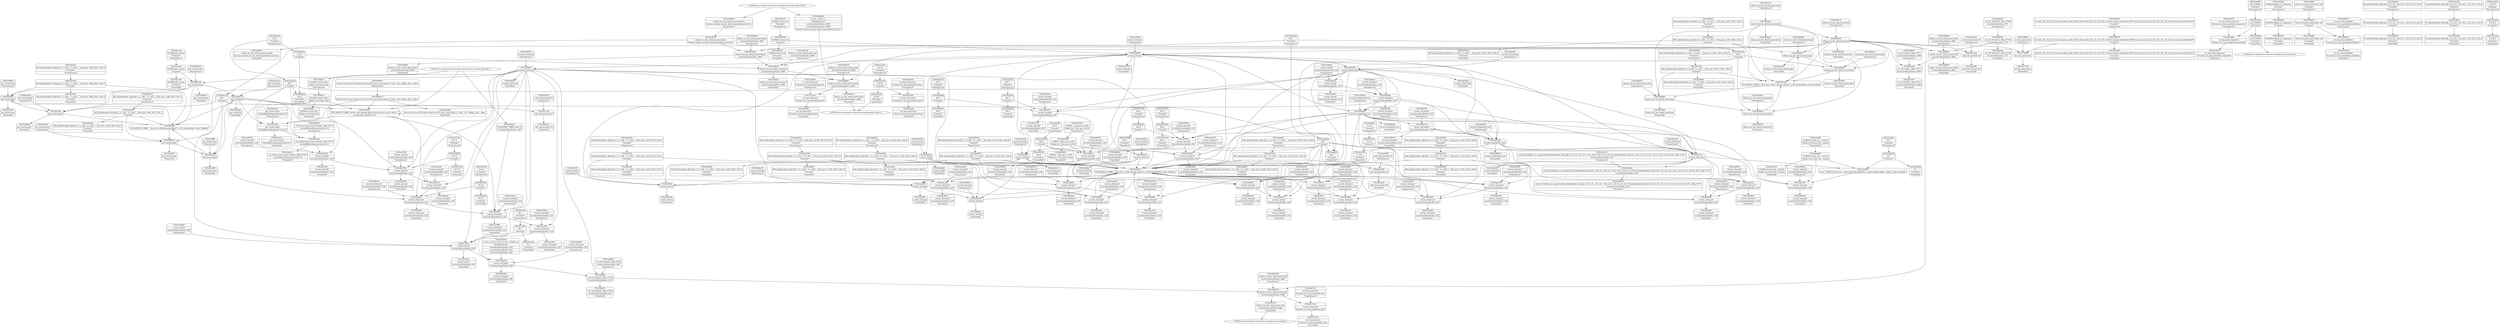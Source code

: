 digraph {
	CE0x5ac07d0 [shape=record,shape=Mrecord,label="{CE0x5ac07d0|i64*_getelementptr_inbounds_(_2_x_i64_,_2_x_i64_*___llvm_gcov_ctr98,_i64_0,_i64_0)|*Constant*}"]
	CE0x5a994b0 [shape=record,shape=Mrecord,label="{CE0x5a994b0|selinux_tun_dev_attach_queue:tmp2|*SummSource*}"]
	CE0x5ab2f30 [shape=record,shape=Mrecord,label="{CE0x5ab2f30|current_sid:tmp1}"]
	CE0x5b09e70 [shape=record,shape=Mrecord,label="{CE0x5b09e70|%struct.task_struct*_(%struct.task_struct**)*_asm_movq_%gs:$_1:P_,$0_,_r,im,_dirflag_,_fpsr_,_flags_}"]
	CE0x5abf230 [shape=record,shape=Mrecord,label="{CE0x5abf230|current_sid:tmp5|security/selinux/hooks.c,218|*SummSource*}"]
	CE0x5b09240 [shape=record,shape=Mrecord,label="{CE0x5b09240|get_current:tmp}"]
	CE0x5aa8100 [shape=record,shape=Mrecord,label="{CE0x5aa8100|current_sid:tmp4|security/selinux/hooks.c,218}"]
	CE0x5ac5680 [shape=record,shape=Mrecord,label="{CE0x5ac5680|current_sid:cred|security/selinux/hooks.c,218|*SummSink*}"]
	CE0x5aaa840 [shape=record,shape=Mrecord,label="{CE0x5aaa840|current_sid:tmp13|security/selinux/hooks.c,218|*SummSink*}"]
	CE0x5aa8780 [shape=record,shape=Mrecord,label="{CE0x5aa8780|_call_void_mcount()_#3}"]
	CE0x5ac5af0 [shape=record,shape=Mrecord,label="{CE0x5ac5af0|current_sid:tmp21|security/selinux/hooks.c,218|*SummSource*}"]
	CE0x5a922d0 [shape=record,shape=Mrecord,label="{CE0x5a922d0|selinux_tun_dev_attach_queue:bb|*SummSink*}"]
	CE0x5ac0a30 [shape=record,shape=Mrecord,label="{CE0x5ac0a30|get_current:tmp4|./arch/x86/include/asm/current.h,14|*SummSink*}"]
	CE0x5a95b80 [shape=record,shape=Mrecord,label="{CE0x5a95b80|current_sid:tmp14|security/selinux/hooks.c,218|*SummSink*}"]
	CE0x5aa89f0 [shape=record,shape=Mrecord,label="{CE0x5aa89f0|_call_void_mcount()_#3|*SummSource*}"]
	CE0x5aa26e0 [shape=record,shape=Mrecord,label="{CE0x5aa26e0|current_sid:tmp16|security/selinux/hooks.c,218|*SummSink*}"]
	CE0x5aaf830 [shape=record,shape=Mrecord,label="{CE0x5aaf830|i64*_getelementptr_inbounds_(_11_x_i64_,_11_x_i64_*___llvm_gcov_ctr125,_i64_0,_i64_9)|*Constant*}"]
	CE0x5a9ff70 [shape=record,shape=Mrecord,label="{CE0x5a9ff70|current_sid:tmp11|security/selinux/hooks.c,218|*SummSink*}"]
	CE0x5a9cf00 [shape=record,shape=Mrecord,label="{CE0x5a9cf00|_ret_i32_%tmp24,_!dbg_!27742|security/selinux/hooks.c,220|*SummSource*}"]
	CE0x5a94c10 [shape=record,shape=Mrecord,label="{CE0x5a94c10|selinux_tun_dev_attach_queue:tmp5|security/selinux/hooks.c,4669|*SummSink*}"]
	CE0x5ab4440 [shape=record,shape=Mrecord,label="{CE0x5ab4440|current_sid:land.lhs.true2|*SummSource*}"]
	CE0x5abf8d0 [shape=record,shape=Mrecord,label="{CE0x5abf8d0|current_sid:if.end|*SummSink*}"]
	CE0x5abdfa0 [shape=record,shape=Mrecord,label="{CE0x5abdfa0|GLOBAL:current_task|Global_var:current_task|*SummSink*}"]
	CE0x5a96720 [shape=record,shape=Mrecord,label="{CE0x5a96720|current_sid:tobool1|security/selinux/hooks.c,218}"]
	CE0x5a9eac0 [shape=record,shape=Mrecord,label="{CE0x5a9eac0|current_sid:security|security/selinux/hooks.c,218|*SummSource*}"]
	CE0x5b09f70 [shape=record,shape=Mrecord,label="{CE0x5b09f70|%struct.task_struct*_(%struct.task_struct**)*_asm_movq_%gs:$_1:P_,$0_,_r,im,_dirflag_,_fpsr_,_flags_|*SummSource*}"]
	CE0x5a8f090 [shape=record,shape=Mrecord,label="{CE0x5a8f090|i64*_getelementptr_inbounds_(_2_x_i64_,_2_x_i64_*___llvm_gcov_ctr411,_i64_0,_i64_0)|*Constant*|*SummSource*}"]
	CE0x5a9f690 [shape=record,shape=Mrecord,label="{CE0x5a9f690|_ret_i32_%tmp24,_!dbg_!27742|security/selinux/hooks.c,220}"]
	CE0x5ac3cf0 [shape=record,shape=Mrecord,label="{CE0x5ac3cf0|i32_1|*Constant*|*SummSource*}"]
	CE0x5ac1060 [shape=record,shape=Mrecord,label="{CE0x5ac1060|get_current:tmp3|*SummSink*}"]
	CE0x5a9d420 [shape=record,shape=Mrecord,label="{CE0x5a9d420|_ret_i32_%call1,_!dbg_!27717|security/selinux/hooks.c,4669|*SummSource*}"]
	CE0x5ac50b0 [shape=record,shape=Mrecord,label="{CE0x5ac50b0|current_sid:sid|security/selinux/hooks.c,220|*SummSink*}"]
	CE0x5b0a180 [shape=record,shape=Mrecord,label="{CE0x5b0a180|get_current:tmp4|./arch/x86/include/asm/current.h,14|*SummSource*}"]
	CE0x5a94470 [shape=record,shape=Mrecord,label="{CE0x5a94470|current_sid:tmp17|security/selinux/hooks.c,218|*SummSource*}"]
	CE0x5ab0ee0 [shape=record,shape=Mrecord,label="{CE0x5ab0ee0|current_sid:tobool|security/selinux/hooks.c,218|*SummSource*}"]
	CE0x5ad0580 [shape=record,shape=Mrecord,label="{CE0x5ad0580|current_sid:do.body}"]
	CE0x5aaed00 [shape=record,shape=Mrecord,label="{CE0x5aaed00|i32_0|*Constant*}"]
	CE0x5ab6570 [shape=record,shape=Mrecord,label="{CE0x5ab6570|get_current:bb}"]
	CE0x5ab53b0 [shape=record,shape=Mrecord,label="{CE0x5ab53b0|get_current:tmp4|./arch/x86/include/asm/current.h,14}"]
	CE0x5a97840 [shape=record,shape=Mrecord,label="{CE0x5a97840|current_sid:tmp9|security/selinux/hooks.c,218|*SummSource*}"]
	CE0x5abe320 [shape=record,shape=Mrecord,label="{CE0x5abe320|_call_void_mcount()_#3|*SummSink*}"]
	CE0x5ad0490 [shape=record,shape=Mrecord,label="{CE0x5ad0490|current_sid:bb|*SummSource*}"]
	CE0x5ac55b0 [shape=record,shape=Mrecord,label="{CE0x5ac55b0|current_sid:cred|security/selinux/hooks.c,218|*SummSource*}"]
	CE0x5acab30 [shape=record,shape=Mrecord,label="{CE0x5acab30|i32_4194304|*Constant*}"]
	CE0x5a992d0 [shape=record,shape=Mrecord,label="{CE0x5a992d0|0:_i32,_4:_i32,_8:_i32,_12:_i32,_:_CMRE_4,8_|*MultipleSource*|security/selinux/hooks.c,218|security/selinux/hooks.c,218|security/selinux/hooks.c,220}"]
	CE0x5aac900 [shape=record,shape=Mrecord,label="{CE0x5aac900|current_sid:call4|security/selinux/hooks.c,218|*SummSink*}"]
	CE0x5a946f0 [shape=record,shape=Mrecord,label="{CE0x5a946f0|current_sid:tmp18|security/selinux/hooks.c,218}"]
	CE0x5ab6f80 [shape=record,shape=Mrecord,label="{CE0x5ab6f80|i32_78|*Constant*}"]
	CE0x5a90570 [shape=record,shape=Mrecord,label="{CE0x5a90570|selinux_tun_dev_attach_queue:tmp|*SummSource*}"]
	CE0x5aadb80 [shape=record,shape=Mrecord,label="{CE0x5aadb80|current_sid:tmp7|security/selinux/hooks.c,218|*SummSource*}"]
	CE0x5aaca30 [shape=record,shape=Mrecord,label="{CE0x5aaca30|GLOBAL:get_current|*Constant*}"]
	CE0x538f150 [shape=record,shape=Mrecord,label="{CE0x538f150|i32_(i32,_i32,_i16,_i32,_%struct.common_audit_data*)*_bitcast_(i32_(i32,_i32,_i16,_i32,_%struct.common_audit_data.495*)*_avc_has_perm_to_i32_(i32,_i32,_i16,_i32,_%struct.common_audit_data*)*)|*Constant*|*SummSource*}"]
	CE0x5a9d930 [shape=record,shape=Mrecord,label="{CE0x5a9d930|selinux_tun_dev_attach_queue:tmp4|security/selinux/hooks.c,4667}"]
	CE0x794fbc0 [shape=record,shape=Mrecord,label="{CE0x794fbc0|GLOBAL:current_task|Global_var:current_task|*SummSource*}"]
	CE0x5a9b800 [shape=record,shape=Mrecord,label="{CE0x5a9b800|GLOBAL:lockdep_rcu_suspicious|*Constant*}"]
	CE0x5acf280 [shape=record,shape=Mrecord,label="{CE0x5acf280|avc_has_perm:tsid|Function::avc_has_perm&Arg::tsid::|*SummSource*}"]
	CE0x5a9a200 [shape=record,shape=Mrecord,label="{CE0x5a9a200|current_sid:tmp6|security/selinux/hooks.c,218|*SummSource*}"]
	CE0x5a8b370 [shape=record,shape=Mrecord,label="{CE0x5a8b370|GLOBAL:current_sid|*Constant*|*SummSource*}"]
	CE0x5aa6380 [shape=record,shape=Mrecord,label="{CE0x5aa6380|current_sid:tmp24|security/selinux/hooks.c,220|*SummSource*}"]
	CE0x5a98400 [shape=record,shape=Mrecord,label="{CE0x5a98400|current_sid:tmp5|security/selinux/hooks.c,218|*SummSink*}"]
	CE0x5a952d0 [shape=record,shape=Mrecord,label="{CE0x5a952d0|current_sid:if.end|*SummSource*}"]
	CE0x5a96810 [shape=record,shape=Mrecord,label="{CE0x5a96810|selinux_tun_dev_attach_queue:tmp2}"]
	CE0x7a11970 [shape=record,shape=Mrecord,label="{CE0x7a11970|avc_has_perm:ssid|Function::avc_has_perm&Arg::ssid::|*SummSink*}"]
	CE0x5a986a0 [shape=record,shape=Mrecord,label="{CE0x5a986a0|0:_i32,_:_CRE_0,4_|*MultipleSource*|security/selinux/hooks.c,4667|security/selinux/hooks.c,4669|Function::selinux_tun_dev_attach_queue&Arg::security::}"]
	CE0x5a95ec0 [shape=record,shape=Mrecord,label="{CE0x5a95ec0|selinux_tun_dev_attach_queue:sid|security/selinux/hooks.c,4669|*SummSink*}"]
	CE0x5a9d530 [shape=record,shape=Mrecord,label="{CE0x5a9d530|i64*_getelementptr_inbounds_(_2_x_i64_,_2_x_i64_*___llvm_gcov_ctr98,_i64_0,_i64_1)|*Constant*}"]
	CE0x5ac9900 [shape=record,shape=Mrecord,label="{CE0x5ac9900|i32_4194304|*Constant*|*SummSink*}"]
	CE0x5a8e070 [shape=record,shape=Mrecord,label="{CE0x5a8e070|avc_has_perm:requested|Function::avc_has_perm&Arg::requested::|*SummSource*}"]
	CE0x5ab3890 [shape=record,shape=Mrecord,label="{CE0x5ab3890|GLOBAL:__llvm_gcov_ctr125|Global_var:__llvm_gcov_ctr125|*SummSink*}"]
	CE0x5b09430 [shape=record,shape=Mrecord,label="{CE0x5b09430|get_current:tmp|*SummSink*}"]
	"CONST[source:0(mediator),value:2(dynamic)][purpose:{object}]"
	CE0x5ac0520 [shape=record,shape=Mrecord,label="{CE0x5ac0520|get_current:bb|*SummSource*}"]
	CE0x5a927a0 [shape=record,shape=Mrecord,label="{CE0x5a927a0|selinux_tun_dev_attach_queue:call|security/selinux/hooks.c,4669|*SummSink*}"]
	CE0x5aa8020 [shape=record,shape=Mrecord,label="{CE0x5aa8020|i64_3|*Constant*|*SummSink*}"]
	CE0x5a97700 [shape=record,shape=Mrecord,label="{CE0x5a97700|i64_4|*Constant*|*SummSource*}"]
	CE0x5abbc50 [shape=record,shape=Mrecord,label="{CE0x5abbc50|current_sid:tmp2|*SummSource*}"]
	CE0x5acced0 [shape=record,shape=Mrecord,label="{CE0x5acced0|i16_49|*Constant*|*SummSink*}"]
	CE0x5ad05f0 [shape=record,shape=Mrecord,label="{CE0x5ad05f0|current_sid:do.body|*SummSource*}"]
	CE0x5aa16d0 [shape=record,shape=Mrecord,label="{CE0x5aa16d0|i64*_getelementptr_inbounds_(_11_x_i64_,_11_x_i64_*___llvm_gcov_ctr125,_i64_0,_i64_10)|*Constant*}"]
	CE0x5a9fdf0 [shape=record,shape=Mrecord,label="{CE0x5a9fdf0|current_sid:tmp11|security/selinux/hooks.c,218|*SummSource*}"]
	CE0x5abd610 [shape=record,shape=Mrecord,label="{CE0x5abd610|current_sid:tmp15|security/selinux/hooks.c,218|*SummSource*}"]
	CE0x5a8fb90 [shape=record,shape=Mrecord,label="{CE0x5a8fb90|i64*_getelementptr_inbounds_(_2_x_i64_,_2_x_i64_*___llvm_gcov_ctr411,_i64_0,_i64_0)|*Constant*|*SummSink*}"]
	CE0x5a8fd70 [shape=record,shape=Mrecord,label="{CE0x5a8fd70|i64*_getelementptr_inbounds_(_2_x_i64_,_2_x_i64_*___llvm_gcov_ctr411,_i64_0,_i64_1)|*Constant*|*SummSource*}"]
	CE0x5a90190 [shape=record,shape=Mrecord,label="{CE0x5a90190|selinux_tun_dev_attach_queue:sid|security/selinux/hooks.c,4669|*SummSource*}"]
	CE0x5a9bce0 [shape=record,shape=Mrecord,label="{CE0x5a9bce0|current_sid:land.lhs.true2|*SummSink*}"]
	CE0x5a9eb30 [shape=record,shape=Mrecord,label="{CE0x5a9eb30|current_sid:security|security/selinux/hooks.c,218|*SummSink*}"]
	CE0x5abc7c0 [shape=record,shape=Mrecord,label="{CE0x5abc7c0|GLOBAL:current_sid.__warned|Global_var:current_sid.__warned|*SummSink*}"]
	CE0x5ac3e50 [shape=record,shape=Mrecord,label="{CE0x5ac3e50|i32_1|*Constant*|*SummSink*}"]
	CE0x5af1430 [shape=record,shape=Mrecord,label="{CE0x5af1430|get_current:tmp1}"]
	CE0x5ac3210 [shape=record,shape=Mrecord,label="{CE0x5ac3210|current_sid:tmp22|security/selinux/hooks.c,218|*SummSource*}"]
	CE0x5ac5fa0 [shape=record,shape=Mrecord,label="{CE0x5ac5fa0|i64*_getelementptr_inbounds_(_11_x_i64_,_11_x_i64_*___llvm_gcov_ctr125,_i64_0,_i64_1)|*Constant*}"]
	CE0x5aa8170 [shape=record,shape=Mrecord,label="{CE0x5aa8170|i64_2|*Constant*|*SummSource*}"]
	CE0x5aa9e30 [shape=record,shape=Mrecord,label="{CE0x5aa9e30|avc_has_perm:auditdata|Function::avc_has_perm&Arg::auditdata::|*SummSink*}"]
	"CONST[source:0(mediator),value:2(dynamic)][purpose:{subject}]"
	CE0x5ab4260 [shape=record,shape=Mrecord,label="{CE0x5ab4260|current_sid:if.then|*SummSink*}"]
	CE0x5a9c8e0 [shape=record,shape=Mrecord,label="{CE0x5a9c8e0|i64*_getelementptr_inbounds_(_2_x_i64_,_2_x_i64_*___llvm_gcov_ctr98,_i64_0,_i64_1)|*Constant*|*SummSink*}"]
	CE0x5ac9890 [shape=record,shape=Mrecord,label="{CE0x5ac9890|avc_has_perm:requested|Function::avc_has_perm&Arg::requested::}"]
	CE0x5a9f0f0 [shape=record,shape=Mrecord,label="{CE0x5a9f0f0|selinux_tun_dev_attach_queue:tmp4|security/selinux/hooks.c,4667|*SummSink*}"]
	CE0x5acf340 [shape=record,shape=Mrecord,label="{CE0x5acf340|avc_has_perm:tsid|Function::avc_has_perm&Arg::tsid::|*SummSink*}"]
	CE0x5abc690 [shape=record,shape=Mrecord,label="{CE0x5abc690|GLOBAL:current_sid.__warned|Global_var:current_sid.__warned|*SummSource*}"]
	CE0x5b08ef0 [shape=record,shape=Mrecord,label="{CE0x5b08ef0|get_current:tmp|*SummSource*}"]
	CE0x5ab7750 [shape=record,shape=Mrecord,label="{CE0x5ab7750|i64_5|*Constant*|*SummSource*}"]
	CE0x5aa2b60 [shape=record,shape=Mrecord,label="{CE0x5aa2b60|i8_1|*Constant*|*SummSink*}"]
	CE0x5ab5210 [shape=record,shape=Mrecord,label="{CE0x5ab5210|_call_void_mcount()_#3|*SummSource*}"]
	CE0x5ab6810 [shape=record,shape=Mrecord,label="{CE0x5ab6810|get_current:entry|*SummSource*}"]
	CE0x5abd890 [shape=record,shape=Mrecord,label="{CE0x5abd890|current_sid:tmp16|security/selinux/hooks.c,218}"]
	CE0x5a9cfe0 [shape=record,shape=Mrecord,label="{CE0x5a9cfe0|i32_0|*Constant*}"]
	CE0x5aef2b0 [shape=record,shape=Mrecord,label="{CE0x5aef2b0|get_current:tmp2|*SummSink*}"]
	CE0x538f070 [shape=record,shape=Mrecord,label="{CE0x538f070|i32_(i32,_i32,_i16,_i32,_%struct.common_audit_data*)*_bitcast_(i32_(i32,_i32,_i16,_i32,_%struct.common_audit_data.495*)*_avc_has_perm_to_i32_(i32,_i32,_i16,_i32,_%struct.common_audit_data*)*)|*Constant*}"]
	CE0x5aaf550 [shape=record,shape=Mrecord,label="{CE0x5aaf550|i8*_getelementptr_inbounds_(_45_x_i8_,_45_x_i8_*_.str12,_i32_0,_i32_0)|*Constant*|*SummSink*}"]
	CE0x5b09b70 [shape=record,shape=Mrecord,label="{CE0x5b09b70|get_current:tmp2}"]
	CE0x5abbfa0 [shape=record,shape=Mrecord,label="{CE0x5abbfa0|current_sid:tmp3|*SummSource*}"]
	CE0x5a90030 [shape=record,shape=Mrecord,label="{CE0x5a90030|GLOBAL:current_sid|*Constant*|*SummSink*}"]
	CE0x5a9a3b0 [shape=record,shape=Mrecord,label="{CE0x5a9a3b0|current_sid:tmp6|security/selinux/hooks.c,218|*SummSink*}"]
	CE0x5aace50 [shape=record,shape=Mrecord,label="{CE0x5aace50|GLOBAL:get_current|*Constant*|*SummSink*}"]
	CE0x5a92640 [shape=record,shape=Mrecord,label="{CE0x5a92640|GLOBAL:current_sid|*Constant*}"]
	CE0x5a9fc20 [shape=record,shape=Mrecord,label="{CE0x5a9fc20|current_sid:tmp11|security/selinux/hooks.c,218}"]
	CE0x5a8adb0 [shape=record,shape=Mrecord,label="{CE0x5a8adb0|i32_0|*Constant*|*SummSink*}"]
	CE0x5aa9ea0 [shape=record,shape=Mrecord,label="{CE0x5aa9ea0|_ret_i32_%retval.0,_!dbg_!27728|security/selinux/avc.c,775|*SummSink*}"]
	CE0x5ab6930 [shape=record,shape=Mrecord,label="{CE0x5ab6930|get_current:entry|*SummSink*}"]
	CE0x5aaac70 [shape=record,shape=Mrecord,label="{CE0x5aaac70|_call_void_mcount()_#3|*SummSource*}"]
	CE0x5aa25b0 [shape=record,shape=Mrecord,label="{CE0x5aa25b0|current_sid:tmp16|security/selinux/hooks.c,218|*SummSource*}"]
	CE0x5aa1800 [shape=record,shape=Mrecord,label="{CE0x5aa1800|current_sid:tmp19|security/selinux/hooks.c,218|*SummSource*}"]
	CE0x5abeb40 [shape=record,shape=Mrecord,label="{CE0x5abeb40|current_sid:bb|*SummSink*}"]
	CE0x5a95800 [shape=record,shape=Mrecord,label="{CE0x5a95800|current_sid:tmp14|security/selinux/hooks.c,218}"]
	CE0x5aa86c0 [shape=record,shape=Mrecord,label="{CE0x5aa86c0|current_sid:tmp3|*SummSink*}"]
	CE0x5aa8f50 [shape=record,shape=Mrecord,label="{CE0x5aa8f50|i64*_getelementptr_inbounds_(_11_x_i64_,_11_x_i64_*___llvm_gcov_ctr125,_i64_0,_i64_10)|*Constant*|*SummSource*}"]
	CE0x5a93710 [shape=record,shape=Mrecord,label="{CE0x5a93710|current_sid:tmp4|security/selinux/hooks.c,218|*SummSink*}"]
	CE0x5ab4160 [shape=record,shape=Mrecord,label="{CE0x5ab4160|current_sid:if.then|*SummSource*}"]
	CE0x5aa93e0 [shape=record,shape=Mrecord,label="{CE0x5aa93e0|current_sid:tmp20|security/selinux/hooks.c,218|*SummSink*}"]
	CE0x5ab0110 [shape=record,shape=Mrecord,label="{CE0x5ab0110|_call_void_lockdep_rcu_suspicious(i8*_getelementptr_inbounds_(_25_x_i8_,_25_x_i8_*_.str3,_i32_0,_i32_0),_i32_218,_i8*_getelementptr_inbounds_(_45_x_i8_,_45_x_i8_*_.str12,_i32_0,_i32_0))_#10,_!dbg_!27727|security/selinux/hooks.c,218|*SummSource*}"]
	CE0x5ac52b0 [shape=record,shape=Mrecord,label="{CE0x5ac52b0|i32_78|*Constant*|*SummSink*}"]
	CE0x5a8fc40 [shape=record,shape=Mrecord,label="{CE0x5a8fc40|selinux_tun_dev_attach_queue:security|Function::selinux_tun_dev_attach_queue&Arg::security::}"]
	CE0x5ab6c10 [shape=record,shape=Mrecord,label="{CE0x5ab6c10|_ret_%struct.task_struct*_%tmp4,_!dbg_!27714|./arch/x86/include/asm/current.h,14|*SummSink*}"]
	CE0x5ab3760 [shape=record,shape=Mrecord,label="{CE0x5ab3760|GLOBAL:__llvm_gcov_ctr125|Global_var:__llvm_gcov_ctr125|*SummSource*}"]
	CE0x5ab6ae0 [shape=record,shape=Mrecord,label="{CE0x5ab6ae0|_ret_%struct.task_struct*_%tmp4,_!dbg_!27714|./arch/x86/include/asm/current.h,14}"]
	CE0x5ac6380 [shape=record,shape=Mrecord,label="{CE0x5ac6380|current_sid:entry|*SummSource*}"]
	CE0x5ab7880 [shape=record,shape=Mrecord,label="{CE0x5ab7880|i64_5|*Constant*|*SummSink*}"]
	CE0x5a98b90 [shape=record,shape=Mrecord,label="{CE0x5a98b90|current_sid:entry}"]
	CE0x5ac36a0 [shape=record,shape=Mrecord,label="{CE0x5ac36a0|current_sid:tmp23|security/selinux/hooks.c,218|*SummSource*}"]
	CE0x5aa8fe0 [shape=record,shape=Mrecord,label="{CE0x5aa8fe0|i64*_getelementptr_inbounds_(_11_x_i64_,_11_x_i64_*___llvm_gcov_ctr125,_i64_0,_i64_10)|*Constant*|*SummSink*}"]
	CE0x5aadcb0 [shape=record,shape=Mrecord,label="{CE0x5aadcb0|current_sid:tmp7|security/selinux/hooks.c,218|*SummSink*}"]
	CE0x5ac1120 [shape=record,shape=Mrecord,label="{CE0x5ac1120|_call_void_mcount()_#3}"]
	CE0x5a93610 [shape=record,shape=Mrecord,label="{CE0x5a93610|i64_0|*Constant*}"]
	CE0x5a9d2b0 [shape=record,shape=Mrecord,label="{CE0x5a9d2b0|_ret_i32_%call1,_!dbg_!27717|security/selinux/hooks.c,4669}"]
	"CONST[source:1(input),value:2(dynamic)][purpose:{object}][SrcIdx:0]"
	CE0x5abd5a0 [shape=record,shape=Mrecord,label="{CE0x5abd5a0|current_sid:tmp15|security/selinux/hooks.c,218}"]
	CE0x5ace070 [shape=record,shape=Mrecord,label="{CE0x5ace070|i16_49|*Constant*}"]
	CE0x5ac9820 [shape=record,shape=Mrecord,label="{CE0x5ac9820|i32_4194304|*Constant*|*SummSource*}"]
	CE0x5a944e0 [shape=record,shape=Mrecord,label="{CE0x5a944e0|current_sid:tmp17|security/selinux/hooks.c,218|*SummSink*}"]
	CE0x5a97cc0 [shape=record,shape=Mrecord,label="{CE0x5a97cc0|selinux_tun_dev_attach_queue:entry|*SummSource*}"]
	CE0x5aa9240 [shape=record,shape=Mrecord,label="{CE0x5aa9240|current_sid:tmp20|security/selinux/hooks.c,218|*SummSource*}"]
	CE0x5aaebf0 [shape=record,shape=Mrecord,label="{CE0x5aaebf0|current_sid:call|security/selinux/hooks.c,218|*SummSink*}"]
	CE0x5ab69c0 [shape=record,shape=Mrecord,label="{CE0x5ab69c0|_ret_%struct.task_struct*_%tmp4,_!dbg_!27714|./arch/x86/include/asm/current.h,14|*SummSource*}"]
	CE0x5a94040 [shape=record,shape=Mrecord,label="{CE0x5a94040|i64*_getelementptr_inbounds_(_11_x_i64_,_11_x_i64_*___llvm_gcov_ctr125,_i64_0,_i64_9)|*Constant*|*SummSink*}"]
	CE0x5abb2a0 [shape=record,shape=Mrecord,label="{CE0x5abb2a0|get_current:tmp3}"]
	CE0x5a92e60 [shape=record,shape=Mrecord,label="{CE0x5a92e60|i64*_getelementptr_inbounds_(_11_x_i64_,_11_x_i64_*___llvm_gcov_ctr125,_i64_0,_i64_0)|*Constant*|*SummSink*}"]
	CE0x5ac9970 [shape=record,shape=Mrecord,label="{CE0x5ac9970|%struct.common_audit_data*_null|*Constant*}"]
	CE0x5a9c080 [shape=record,shape=Mrecord,label="{CE0x5a9c080|current_sid:tmp12|security/selinux/hooks.c,218}"]
	CE0x5a91eb0 [shape=record,shape=Mrecord,label="{CE0x5a91eb0|COLLAPSED:_GCMRE___llvm_gcov_ctr411_internal_global_2_x_i64_zeroinitializer:_elem_0:default:}"]
	"CONST[source:0(mediator),value:0(static)][purpose:{operation}]"
	CE0x5a8fed0 [shape=record,shape=Mrecord,label="{CE0x5a8fed0|selinux_tun_dev_attach_queue:bb}"]
	CE0x5a9bf00 [shape=record,shape=Mrecord,label="{CE0x5a9bf00|current_sid:do.end|*SummSink*}"]
	CE0x5a919e0 [shape=record,shape=Mrecord,label="{CE0x5a919e0|i64*_getelementptr_inbounds_(_2_x_i64_,_2_x_i64_*___llvm_gcov_ctr411,_i64_0,_i64_0)|*Constant*}"]
	CE0x5aa8090 [shape=record,shape=Mrecord,label="{CE0x5aa8090|i64_2|*Constant*}"]
	CE0x5a9e720 [shape=record,shape=Mrecord,label="{CE0x5a9e720|i32_22|*Constant*|*SummSink*}"]
	CE0x6e71330 [shape=record,shape=Mrecord,label="{CE0x6e71330|avc_has_perm:entry|*SummSink*}"]
	CE0x5ab1230 [shape=record,shape=Mrecord,label="{CE0x5ab1230|_call_void_mcount()_#3}"]
	CE0x5aa97b0 [shape=record,shape=Mrecord,label="{CE0x5aa97b0|current_sid:call4|security/selinux/hooks.c,218}"]
	CE0x5a955f0 [shape=record,shape=Mrecord,label="{CE0x5a955f0|current_sid:tmp13|security/selinux/hooks.c,218|*SummSource*}"]
	CE0x5aa90c0 [shape=record,shape=Mrecord,label="{CE0x5aa90c0|current_sid:tmp20|security/selinux/hooks.c,218}"]
	CE0x5a9dd20 [shape=record,shape=Mrecord,label="{CE0x5a9dd20|selinux_tun_dev_attach_queue:security|Function::selinux_tun_dev_attach_queue&Arg::security::|*SummSink*}"]
	CE0x5aa5fa0 [shape=record,shape=Mrecord,label="{CE0x5aa5fa0|i64*_getelementptr_inbounds_(_2_x_i64_,_2_x_i64_*___llvm_gcov_ctr98,_i64_0,_i64_0)|*Constant*|*SummSink*}"]
	CE0x5ac0390 [shape=record,shape=Mrecord,label="{CE0x5ac0390|current_sid:tmp24|security/selinux/hooks.c,220|*SummSink*}"]
	CE0x5abf9e0 [shape=record,shape=Mrecord,label="{CE0x5abf9e0|i64*_getelementptr_inbounds_(_11_x_i64_,_11_x_i64_*___llvm_gcov_ctr125,_i64_0,_i64_0)|*Constant*}"]
	CE0x5abfe20 [shape=record,shape=Mrecord,label="{CE0x5abfe20|i1_true|*Constant*}"]
	CE0x5a8fa30 [shape=record,shape=Mrecord,label="{CE0x5a8fa30|selinux_tun_dev_attach_queue:sid|security/selinux/hooks.c,4669}"]
	CE0x5ac0ff0 [shape=record,shape=Mrecord,label="{CE0x5ac0ff0|get_current:tmp3|*SummSource*}"]
	CE0x5aa29e0 [shape=record,shape=Mrecord,label="{CE0x5aa29e0|i8_1|*Constant*|*SummSource*}"]
	CE0x5ab20d0 [shape=record,shape=Mrecord,label="{CE0x5ab20d0|GLOBAL:lockdep_rcu_suspicious|*Constant*|*SummSource*}"]
	CE0x5a9f930 [shape=record,shape=Mrecord,label="{CE0x5a9f930|i64*_getelementptr_inbounds_(_2_x_i64_,_2_x_i64_*___llvm_gcov_ctr411,_i64_0,_i64_1)|*Constant*}"]
	CE0x5a97620 [shape=record,shape=Mrecord,label="{CE0x5a97620|current_sid:tmp9|security/selinux/hooks.c,218}"]
	CE0x5aa7f40 [shape=record,shape=Mrecord,label="{CE0x5aa7f40|i64_3|*Constant*}"]
	CE0x5aaa7d0 [shape=record,shape=Mrecord,label="{CE0x5aaa7d0|current_sid:tmp13|security/selinux/hooks.c,218}"]
	CE0x5aa9f10 [shape=record,shape=Mrecord,label="{CE0x5aa9f10|_ret_i32_%retval.0,_!dbg_!27728|security/selinux/avc.c,775|*SummSource*}"]
	CE0x5aadde0 [shape=record,shape=Mrecord,label="{CE0x5aadde0|GLOBAL:current_sid.__warned|Global_var:current_sid.__warned}"]
	CE0x5aa6290 [shape=record,shape=Mrecord,label="{CE0x5aa6290|current_sid:tmp24|security/selinux/hooks.c,220}"]
	CE0x5af13c0 [shape=record,shape=Mrecord,label="{CE0x5af13c0|i64_1|*Constant*}"]
	CE0x5ac8680 [shape=record,shape=Mrecord,label="{CE0x5ac8680|%struct.common_audit_data*_null|*Constant*|*SummSink*}"]
	CE0x5aa1120 [shape=record,shape=Mrecord,label="{CE0x5aa1120|current_sid:tmp18|security/selinux/hooks.c,218|*SummSource*}"]
	CE0x5a95a00 [shape=record,shape=Mrecord,label="{CE0x5a95a00|current_sid:tmp14|security/selinux/hooks.c,218|*SummSource*}"]
	CE0x5a98140 [shape=record,shape=Mrecord,label="{CE0x5a98140|i64_5|*Constant*}"]
	CE0x5ab1950 [shape=record,shape=Mrecord,label="{CE0x5ab1950|_ret_i32_%call1,_!dbg_!27717|security/selinux/hooks.c,4669|*SummSink*}"]
	CE0x5a8ad00 [shape=record,shape=Mrecord,label="{CE0x5a8ad00|avc_has_perm:tclass|Function::avc_has_perm&Arg::tclass::|*SummSource*}"]
	CE0x5ab7950 [shape=record,shape=Mrecord,label="{CE0x5ab7950|current_sid:entry|*SummSink*}"]
	CE0x5a98010 [shape=record,shape=Mrecord,label="{CE0x5a98010|current_sid:tobool1|security/selinux/hooks.c,218|*SummSink*}"]
	CE0x5ac3480 [shape=record,shape=Mrecord,label="{CE0x5ac3480|current_sid:tmp22|security/selinux/hooks.c,218|*SummSink*}"]
	CE0x5aaa400 [shape=record,shape=Mrecord,label="{CE0x5aaa400|i64*_getelementptr_inbounds_(_11_x_i64_,_11_x_i64_*___llvm_gcov_ctr125,_i64_0,_i64_6)|*Constant*|*SummSource*}"]
	CE0x5aa9050 [shape=record,shape=Mrecord,label="{CE0x5aa9050|current_sid:tmp19|security/selinux/hooks.c,218|*SummSink*}"]
	CE0x5aac720 [shape=record,shape=Mrecord,label="{CE0x5aac720|avc_has_perm:ssid|Function::avc_has_perm&Arg::ssid::|*SummSource*}"]
	CE0x6e713a0 [shape=record,shape=Mrecord,label="{CE0x6e713a0|avc_has_perm:ssid|Function::avc_has_perm&Arg::ssid::}"]
	CE0x5abd530 [shape=record,shape=Mrecord,label="{CE0x5abd530|i64*_getelementptr_inbounds_(_11_x_i64_,_11_x_i64_*___llvm_gcov_ctr125,_i64_0,_i64_8)|*Constant*|*SummSink*}"]
	CE0x5ac3f30 [shape=record,shape=Mrecord,label="{CE0x5ac3f30|current_sid:sid|security/selinux/hooks.c,220}"]
	CE0x5a90c20 [shape=record,shape=Mrecord,label="{CE0x5a90c20|i32_0|*Constant*|*SummSource*}"]
	CE0x5a9c4a0 [shape=record,shape=Mrecord,label="{CE0x5a9c4a0|i64*_getelementptr_inbounds_(_11_x_i64_,_11_x_i64_*___llvm_gcov_ctr125,_i64_0,_i64_6)|*Constant*}"]
	CE0x5a97e90 [shape=record,shape=Mrecord,label="{CE0x5a97e90|current_sid:tobool1|security/selinux/hooks.c,218|*SummSource*}"]
	CE0x5b14aa0 [shape=record,shape=Mrecord,label="{CE0x5b14aa0|get_current:tmp1|*SummSource*}"]
	CE0x5a9e3a0 [shape=record,shape=Mrecord,label="{CE0x5a9e3a0|current_sid:tmp21|security/selinux/hooks.c,218|*SummSink*}"]
	CE0x5abd680 [shape=record,shape=Mrecord,label="{CE0x5abd680|current_sid:tmp15|security/selinux/hooks.c,218|*SummSink*}"]
	CE0x5abebb0 [shape=record,shape=Mrecord,label="{CE0x5abebb0|current_sid:bb}"]
	CE0x5a9a510 [shape=record,shape=Mrecord,label="{CE0x5a9a510|current_sid:tmp7|security/selinux/hooks.c,218}"]
	CE0x5ab30e0 [shape=record,shape=Mrecord,label="{CE0x5ab30e0|current_sid:tmp1|*SummSource*}"]
	CE0x5a9c370 [shape=record,shape=Mrecord,label="{CE0x5a9c370|current_sid:tmp12|security/selinux/hooks.c,218|*SummSink*}"]
	CE0x5ac54b0 [shape=record,shape=Mrecord,label="{CE0x5ac54b0|COLLAPSED:_GCMRE_current_task_external_global_%struct.task_struct*:_elem_0::|security/selinux/hooks.c,218}"]
	CE0x5ab2fa0 [shape=record,shape=Mrecord,label="{CE0x5ab2fa0|i64_1|*Constant*}"]
	CE0x5ac5320 [shape=record,shape=Mrecord,label="{CE0x5ac5320|i32_78|*Constant*|*SummSource*}"]
	CE0x5a97690 [shape=record,shape=Mrecord,label="{CE0x5a97690|i64_4|*Constant*}"]
	CE0x5a95fe0 [shape=record,shape=Mrecord,label="{CE0x5a95fe0|i64*_getelementptr_inbounds_(_11_x_i64_,_11_x_i64_*___llvm_gcov_ctr125,_i64_0,_i64_8)|*Constant*|*SummSource*}"]
	CE0x5aa2810 [shape=record,shape=Mrecord,label="{CE0x5aa2810|i8_1|*Constant*}"]
	CE0x5a989a0 [shape=record,shape=Mrecord,label="{CE0x5a989a0|avc_has_perm:auditdata|Function::avc_has_perm&Arg::auditdata::}"]
	CE0x5a9e510 [shape=record,shape=Mrecord,label="{CE0x5a9e510|i32_22|*Constant*|*SummSource*}"]
	CE0x5abcd00 [shape=record,shape=Mrecord,label="{CE0x5abcd00|current_sid:tmp8|security/selinux/hooks.c,218}"]
	CE0x5a9d9a0 [shape=record,shape=Mrecord,label="{CE0x5a9d9a0|get_current:tmp1|*SummSink*}"]
	CE0x5a91460 [shape=record,shape=Mrecord,label="{CE0x5a91460|i64_1|*Constant*}"]
	CE0x5ad16a0 [shape=record,shape=Mrecord,label="{CE0x5ad16a0|current_sid:do.body|*SummSink*}"]
	CE0x5a94a00 [shape=record,shape=Mrecord,label="{CE0x5a94a00|selinux_tun_dev_attach_queue:entry|*SummSink*}"]
	CE0x5a9c1f0 [shape=record,shape=Mrecord,label="{CE0x5a9c1f0|current_sid:tmp12|security/selinux/hooks.c,218|*SummSource*}"]
	CE0x5abf0b0 [shape=record,shape=Mrecord,label="{CE0x5abf0b0|i64_0|*Constant*|*SummSource*}"]
	CE0x5a982f0 [shape=record,shape=Mrecord,label="{CE0x5a982f0|selinux_tun_dev_attach_queue:call1|security/selinux/hooks.c,4669|*SummSink*}"]
	CE0x5ab50e0 [shape=record,shape=Mrecord,label="{CE0x5ab50e0|selinux_tun_dev_attach_queue:tmp3|*SummSink*}"]
	CE0x5aaccd0 [shape=record,shape=Mrecord,label="{CE0x5aaccd0|GLOBAL:get_current|*Constant*|*SummSource*}"]
	CE0x5abfb50 [shape=record,shape=Mrecord,label="{CE0x5abfb50|i64*_getelementptr_inbounds_(_11_x_i64_,_11_x_i64_*___llvm_gcov_ctr125,_i64_0,_i64_0)|*Constant*|*SummSource*}"]
	CE0x5aabdf0 [shape=record,shape=Mrecord,label="{CE0x5aabdf0|current_sid:call|security/selinux/hooks.c,218|*SummSource*}"]
	CE0x5abbd50 [shape=record,shape=Mrecord,label="{CE0x5abbd50|current_sid:tmp3}"]
	CE0x5a97a90 [shape=record,shape=Mrecord,label="{CE0x5a97a90|i64*_getelementptr_inbounds_(_2_x_i64_,_2_x_i64_*___llvm_gcov_ctr411,_i64_0,_i64_1)|*Constant*|*SummSink*}"]
	CE0x5a90b70 [shape=record,shape=Mrecord,label="{CE0x5a90b70|avc_has_perm:auditdata|Function::avc_has_perm&Arg::auditdata::|*SummSource*}"]
	CE0x5a913b0 [shape=record,shape=Mrecord,label="{CE0x5a913b0|selinux_tun_dev_attach_queue:call|security/selinux/hooks.c,4669|*SummSource*}"]
	CE0x5ab0db0 [shape=record,shape=Mrecord,label="{CE0x5ab0db0|current_sid:tobool|security/selinux/hooks.c,218}"]
	CE0x5ac86f0 [shape=record,shape=Mrecord,label="{CE0x5ac86f0|%struct.common_audit_data*_null|*Constant*|*SummSource*}"]
	CE0x5a8a860 [shape=record,shape=Mrecord,label="{CE0x5a8a860|selinux_tun_dev_attach_queue:tmp}"]
	CE0x5a99de0 [shape=record,shape=Mrecord,label="{CE0x5a99de0|current_sid:tmp8|security/selinux/hooks.c,218|*SummSink*}"]
	CE0x5a9faf0 [shape=record,shape=Mrecord,label="{CE0x5a9faf0|current_sid:tmp10|security/selinux/hooks.c,218|*SummSink*}"]
	CE0x5aaa660 [shape=record,shape=Mrecord,label="{CE0x5aaa660|i64*_getelementptr_inbounds_(_11_x_i64_,_11_x_i64_*___llvm_gcov_ctr125,_i64_0,_i64_6)|*Constant*|*SummSink*}"]
	CE0x5ac0140 [shape=record,shape=Mrecord,label="{CE0x5ac0140|i1_true|*Constant*|*SummSink*}"]
	CE0x5ab00a0 [shape=record,shape=Mrecord,label="{CE0x5ab00a0|_call_void_lockdep_rcu_suspicious(i8*_getelementptr_inbounds_(_25_x_i8_,_25_x_i8_*_.str3,_i32_0,_i32_0),_i32_218,_i8*_getelementptr_inbounds_(_45_x_i8_,_45_x_i8_*_.str12,_i32_0,_i32_0))_#10,_!dbg_!27727|security/selinux/hooks.c,218}"]
	CE0x5a92b00 [shape=record,shape=Mrecord,label="{CE0x5a92b00|current_sid:land.lhs.true}"]
	CE0x794f9c0 [shape=record,shape=Mrecord,label="{CE0x794f9c0|GLOBAL:current_task|Global_var:current_task}"]
	CE0x5a9cf70 [shape=record,shape=Mrecord,label="{CE0x5a9cf70|_ret_i32_%tmp24,_!dbg_!27742|security/selinux/hooks.c,220|*SummSink*}"]
	CE0x5a963f0 [shape=record,shape=Mrecord,label="{CE0x5a963f0|0:_i8,_:_GCMR_current_sid.__warned_internal_global_i8_0,_section_.data.unlikely_,_align_1:_elem_0:default:}"]
	CE0x5ac06a0 [shape=record,shape=Mrecord,label="{CE0x5ac06a0|get_current:bb|*SummSink*}"]
	CE0x5acd040 [shape=record,shape=Mrecord,label="{CE0x5acd040|avc_has_perm:tclass|Function::avc_has_perm&Arg::tclass::}"]
	CE0x5a900e0 [shape=record,shape=Mrecord,label="{CE0x5a900e0|selinux_tun_dev_attach_queue:tmp1|*SummSource*}"]
	CE0x5a98930 [shape=record,shape=Mrecord,label="{CE0x5a98930|_ret_i32_%retval.0,_!dbg_!27728|security/selinux/avc.c,775}"]
	CE0x5ab2210 [shape=record,shape=Mrecord,label="{CE0x5ab2210|i8*_getelementptr_inbounds_(_25_x_i8_,_25_x_i8_*_.str3,_i32_0,_i32_0)|*Constant*|*SummSource*}"]
	CE0x5aaf470 [shape=record,shape=Mrecord,label="{CE0x5aaf470|i8*_getelementptr_inbounds_(_45_x_i8_,_45_x_i8_*_.str12,_i32_0,_i32_0)|*Constant*}"]
	CE0x5a92a90 [shape=record,shape=Mrecord,label="{CE0x5a92a90|current_sid:land.lhs.true|*SummSource*}"]
	CE0x5aaae00 [shape=record,shape=Mrecord,label="{CE0x5aaae00|i64_1|*Constant*|*SummSink*}"]
	CE0x5ab6710 [shape=record,shape=Mrecord,label="{CE0x5ab6710|current_sid:call4|security/selinux/hooks.c,218|*SummSource*}"]
	CE0x5aae4f0 [shape=record,shape=Mrecord,label="{CE0x5aae4f0|i64*_getelementptr_inbounds_(_11_x_i64_,_11_x_i64_*___llvm_gcov_ctr125,_i64_0,_i64_1)|*Constant*|*SummSink*}"]
	CE0x77dd5f0 [shape=record,shape=Mrecord,label="{CE0x77dd5f0|avc_has_perm:entry}"]
	CE0x5a8f350 [shape=record,shape=Mrecord,label="{CE0x5a8f350|selinux_tun_dev_attach_queue:tmp1|*SummSink*}"]
	CE0x5a924e0 [shape=record,shape=Mrecord,label="{CE0x5a924e0|i64_1|*Constant*|*SummSource*}"]
	CE0x5a94ab0 [shape=record,shape=Mrecord,label="{CE0x5a94ab0|selinux_tun_dev_attach_queue:tmp1}"]
	CE0x5abf120 [shape=record,shape=Mrecord,label="{CE0x5abf120|i64_0|*Constant*|*SummSink*}"]
	CE0x5a928e0 [shape=record,shape=Mrecord,label="{CE0x5a928e0|selinux_tun_dev_attach_queue:call|security/selinux/hooks.c,4669}"]
	CE0x5aae560 [shape=record,shape=Mrecord,label="{CE0x5aae560|current_sid:tmp2|*SummSink*}"]
	CE0x5a99b00 [shape=record,shape=Mrecord,label="{CE0x5a99b00|selinux_tun_dev_attach_queue:tmp5|security/selinux/hooks.c,4669}"]
	CE0x5aae3b0 [shape=record,shape=Mrecord,label="{CE0x5aae3b0|i64*_getelementptr_inbounds_(_11_x_i64_,_11_x_i64_*___llvm_gcov_ctr125,_i64_0,_i64_1)|*Constant*|*SummSource*}"]
	CE0x5ac8610 [shape=record,shape=Mrecord,label="{CE0x5ac8610|avc_has_perm:requested|Function::avc_has_perm&Arg::requested::|*SummSink*}"]
	CE0x5ab4740 [shape=record,shape=Mrecord,label="{CE0x5ab4740|current_sid:tmp10|security/selinux/hooks.c,218|*SummSource*}"]
	CE0x5a965b0 [shape=record,shape=Mrecord,label="{CE0x5a965b0|current_sid:tmp8|security/selinux/hooks.c,218|*SummSource*}"]
	CE0x5ac5440 [shape=record,shape=Mrecord,label="{CE0x5ac5440|current_sid:cred|security/selinux/hooks.c,218}"]
	CE0x5ab5310 [shape=record,shape=Mrecord,label="{CE0x5ab5310|_call_void_mcount()_#3|*SummSink*}"]
	CE0x5a92f00 [shape=record,shape=Mrecord,label="{CE0x5a92f00|current_sid:tmp}"]
	CE0x5ab7ca0 [shape=record,shape=Mrecord,label="{CE0x5ab7ca0|i32_218|*Constant*|*SummSink*}"]
	CE0x5ab4320 [shape=record,shape=Mrecord,label="{CE0x5ab4320|current_sid:land.lhs.true2}"]
	CE0x5a8e000 [shape=record,shape=Mrecord,label="{CE0x5a8e000|selinux_tun_dev_attach_queue:entry}"]
	CE0x5a9d6d0 [shape=record,shape=Mrecord,label="{CE0x5a9d6d0|selinux_tun_dev_attach_queue:tmp4|security/selinux/hooks.c,4667|*SummSource*}"]
	CE0x5a9ee80 [shape=record,shape=Mrecord,label="{CE0x5a9ee80|current_sid:tmp22|security/selinux/hooks.c,218}"]
	CE0x5ab0180 [shape=record,shape=Mrecord,label="{CE0x5ab0180|_call_void_lockdep_rcu_suspicious(i8*_getelementptr_inbounds_(_25_x_i8_,_25_x_i8_*_.str3,_i32_0,_i32_0),_i32_218,_i8*_getelementptr_inbounds_(_45_x_i8_,_45_x_i8_*_.str12,_i32_0,_i32_0))_#10,_!dbg_!27727|security/selinux/hooks.c,218|*SummSink*}"]
	CE0x5aa1250 [shape=record,shape=Mrecord,label="{CE0x5aa1250|current_sid:tmp18|security/selinux/hooks.c,218|*SummSink*}"]
	CE0x5b0a000 [shape=record,shape=Mrecord,label="{CE0x5b0a000|%struct.task_struct*_(%struct.task_struct**)*_asm_movq_%gs:$_1:P_,$0_,_r,im,_dirflag_,_fpsr_,_flags_|*SummSink*}"]
	CE0x5ac3b70 [shape=record,shape=Mrecord,label="{CE0x5ac3b70|i32_1|*Constant*}"]
	CE0x5acaac0 [shape=record,shape=Mrecord,label="{CE0x5acaac0|avc_has_perm:tclass|Function::avc_has_perm&Arg::tclass::|*SummSink*}"]
	CE0x5ac3380 [shape=record,shape=Mrecord,label="{CE0x5ac3380|current_sid:tmp23|security/selinux/hooks.c,218}"]
	CE0x5aa1a20 [shape=record,shape=Mrecord,label="{CE0x5aa1a20|selinux_tun_dev_attach_queue:tmp2|*SummSink*}"]
	CE0x5a9e8e0 [shape=record,shape=Mrecord,label="{CE0x5a9e8e0|COLLAPSED:_CMRE:_elem_0::|security/selinux/hooks.c,218}"]
	CE0x5a92f70 [shape=record,shape=Mrecord,label="{CE0x5a92f70|current_sid:tmp|*SummSource*}"]
	CE0x5a94d70 [shape=record,shape=Mrecord,label="{CE0x5a94d70|selinux_tun_dev_attach_queue:tmp5|security/selinux/hooks.c,4669|*SummSource*}"]
	CE0x5abffc0 [shape=record,shape=Mrecord,label="{CE0x5abffc0|i1_true|*Constant*|*SummSource*}"]
	CE0x5ab22d0 [shape=record,shape=Mrecord,label="{CE0x5ab22d0|i8*_getelementptr_inbounds_(_25_x_i8_,_25_x_i8_*_.str3,_i32_0,_i32_0)|*Constant*|*SummSink*}"]
	CE0x5ab6780 [shape=record,shape=Mrecord,label="{CE0x5ab6780|get_current:entry}"]
	CE0x5af2410 [shape=record,shape=Mrecord,label="{CE0x5af2410|i64*_getelementptr_inbounds_(_2_x_i64_,_2_x_i64_*___llvm_gcov_ctr98,_i64_0,_i64_0)|*Constant*|*SummSource*}"]
	CE0x5aa7fb0 [shape=record,shape=Mrecord,label="{CE0x5aa7fb0|i64_3|*Constant*|*SummSource*}"]
	CE0x5a90d80 [shape=record,shape=Mrecord,label="{CE0x5a90d80|selinux_tun_dev_attach_queue:tmp|*SummSink*}"]
	CE0x5a8daa0 [shape=record,shape=Mrecord,label="{CE0x5a8daa0|selinux_tun_dev_attach_queue:tmp3}"]
	CE0x5a94ed0 [shape=record,shape=Mrecord,label="{CE0x5a94ed0|current_sid:land.lhs.true|*SummSink*}"]
	CE0x5ac4000 [shape=record,shape=Mrecord,label="{CE0x5ac4000|current_sid:sid|security/selinux/hooks.c,220|*SummSource*}"]
	CE0x5acbd20 [shape=record,shape=Mrecord,label="{CE0x5acbd20|i32_(i32,_i32,_i16,_i32,_%struct.common_audit_data*)*_bitcast_(i32_(i32,_i32,_i16,_i32,_%struct.common_audit_data.495*)*_avc_has_perm_to_i32_(i32,_i32,_i16,_i32,_%struct.common_audit_data*)*)|*Constant*|*SummSink*}"]
	"CONST[source:2(external),value:2(dynamic)][purpose:{subject}][SrcIdx:1]"
	CE0x5ab0f50 [shape=record,shape=Mrecord,label="{CE0x5ab0f50|current_sid:tobool|security/selinux/hooks.c,218|*SummSink*}"]
	CE0x5ab3600 [shape=record,shape=Mrecord,label="{CE0x5ab3600|GLOBAL:__llvm_gcov_ctr125|Global_var:__llvm_gcov_ctr125}"]
	CE0x5a978b0 [shape=record,shape=Mrecord,label="{CE0x5a978b0|current_sid:tmp10|security/selinux/hooks.c,218}"]
	CE0x5a935a0 [shape=record,shape=Mrecord,label="{CE0x5a935a0|current_sid:tmp4|security/selinux/hooks.c,218|*SummSource*}"]
	CE0x5a93070 [shape=record,shape=Mrecord,label="{CE0x5a93070|COLLAPSED:_GCMRE___llvm_gcov_ctr125_internal_global_11_x_i64_zeroinitializer:_elem_0:default:}"]
	CE0x538f0e0 [shape=record,shape=Mrecord,label="{CE0x538f0e0|avc_has_perm:entry|*SummSource*}"]
	CE0x5ab2640 [shape=record,shape=Mrecord,label="{CE0x5ab2640|i32_218|*Constant*|*SummSource*}"]
	CE0x5aae660 [shape=record,shape=Mrecord,label="{CE0x5aae660|current_sid:tmp2}"]
	CE0x5a8aa50 [shape=record,shape=Mrecord,label="{CE0x5a8aa50|selinux_tun_dev_attach_queue:security|Function::selinux_tun_dev_attach_queue&Arg::security::|*SummSource*}"]
	CE0x5ac3820 [shape=record,shape=Mrecord,label="{CE0x5ac3820|current_sid:tmp23|security/selinux/hooks.c,218|*SummSink*}"]
	CE0x5a93eb0 [shape=record,shape=Mrecord,label="{CE0x5a93eb0|i64*_getelementptr_inbounds_(_11_x_i64_,_11_x_i64_*___llvm_gcov_ctr125,_i64_0,_i64_9)|*Constant*|*SummSource*}"]
	CE0x5aafdc0 [shape=record,shape=Mrecord,label="{CE0x5aafdc0|i8*_getelementptr_inbounds_(_25_x_i8_,_25_x_i8_*_.str3,_i32_0,_i32_0)|*Constant*}"]
	CE0x5a977a0 [shape=record,shape=Mrecord,label="{CE0x5a977a0|i64_4|*Constant*|*SummSink*}"]
	CE0x5a9bdf0 [shape=record,shape=Mrecord,label="{CE0x5a9bdf0|current_sid:do.end}"]
	CE0x5abf3a0 [shape=record,shape=Mrecord,label="{CE0x5abf3a0|current_sid:tmp5|security/selinux/hooks.c,218}"]
	CE0x5ab24a0 [shape=record,shape=Mrecord,label="{CE0x5ab24a0|i32_218|*Constant*}"]
	CE0x5a9e2b0 [shape=record,shape=Mrecord,label="{CE0x5a9e2b0|i32_22|*Constant*}"]
	CE0x5a98280 [shape=record,shape=Mrecord,label="{CE0x5a98280|selinux_tun_dev_attach_queue:call1|security/selinux/hooks.c,4669}"]
	CE0x5a95030 [shape=record,shape=Mrecord,label="{CE0x5a95030|current_sid:do.end|*SummSource*}"]
	CE0x5aef320 [shape=record,shape=Mrecord,label="{CE0x5aef320|get_current:tmp2|*SummSource*}"]
	CE0x5a98360 [shape=record,shape=Mrecord,label="{CE0x5a98360|selinux_tun_dev_attach_queue:call1|security/selinux/hooks.c,4669|*SummSource*}"]
	CE0x5ab44e0 [shape=record,shape=Mrecord,label="{CE0x5ab44e0|current_sid:tmp9|security/selinux/hooks.c,218|*SummSink*}"]
	CE0x5ad1770 [shape=record,shape=Mrecord,label="{CE0x5ad1770|current_sid:if.then}"]
	CE0x5aaa960 [shape=record,shape=Mrecord,label="{CE0x5aaa960|_call_void_mcount()_#3|*SummSink*}"]
	CE0x5ab2160 [shape=record,shape=Mrecord,label="{CE0x5ab2160|GLOBAL:lockdep_rcu_suspicious|*Constant*|*SummSink*}"]
	CE0x5ac0270 [shape=record,shape=Mrecord,label="{CE0x5ac0270|i64*_getelementptr_inbounds_(_11_x_i64_,_11_x_i64_*___llvm_gcov_ctr125,_i64_0,_i64_8)|*Constant*}"]
	CE0x5a8f770 [shape=record,shape=Mrecord,label="{CE0x5a8f770|selinux_tun_dev_attach_queue:bb|*SummSource*}"]
	CE0x5a98470 [shape=record,shape=Mrecord,label="{CE0x5a98470|current_sid:tmp6|security/selinux/hooks.c,218}"]
	CE0x5a9bbc0 [shape=record,shape=Mrecord,label="{CE0x5a9bbc0|selinux_tun_dev_attach_queue:tmp3|*SummSource*}"]
	CE0x5ac61e0 [shape=record,shape=Mrecord,label="{CE0x5ac61e0|current_sid:tmp1|*SummSink*}"]
	CE0x5aa8210 [shape=record,shape=Mrecord,label="{CE0x5aa8210|i64_2|*Constant*|*SummSink*}"]
	CE0x5ace1f0 [shape=record,shape=Mrecord,label="{CE0x5ace1f0|i16_49|*Constant*|*SummSource*}"]
	CE0x5a95140 [shape=record,shape=Mrecord,label="{CE0x5a95140|current_sid:if.end}"]
	CE0x5a9d110 [shape=record,shape=Mrecord,label="{CE0x5a9d110|i64*_getelementptr_inbounds_(_2_x_i64_,_2_x_i64_*___llvm_gcov_ctr98,_i64_0,_i64_1)|*Constant*|*SummSource*}"]
	CE0x7a11a10 [shape=record,shape=Mrecord,label="{CE0x7a11a10|avc_has_perm:tsid|Function::avc_has_perm&Arg::tsid::}"]
	CE0x5a940b0 [shape=record,shape=Mrecord,label="{CE0x5a940b0|current_sid:tmp17|security/selinux/hooks.c,218}"]
	CE0x5a9ea50 [shape=record,shape=Mrecord,label="{CE0x5a9ea50|current_sid:security|security/selinux/hooks.c,218}"]
	CE0x5aa3420 [shape=record,shape=Mrecord,label="{CE0x5aa3420|current_sid:tmp|*SummSink*}"]
	CE0x5ac5970 [shape=record,shape=Mrecord,label="{CE0x5ac5970|current_sid:tmp21|security/selinux/hooks.c,218}"]
	CE0x5b08e80 [shape=record,shape=Mrecord,label="{CE0x5b08e80|COLLAPSED:_GCMRE___llvm_gcov_ctr98_internal_global_2_x_i64_zeroinitializer:_elem_0:default:}"]
	CE0x5aaf4e0 [shape=record,shape=Mrecord,label="{CE0x5aaf4e0|i8*_getelementptr_inbounds_(_45_x_i8_,_45_x_i8_*_.str12,_i32_0,_i32_0)|*Constant*|*SummSource*}"]
	CE0x5abe430 [shape=record,shape=Mrecord,label="{CE0x5abe430|current_sid:call|security/selinux/hooks.c,218}"]
	CE0x5aa1380 [shape=record,shape=Mrecord,label="{CE0x5aa1380|current_sid:tmp19|security/selinux/hooks.c,218}"]
	CE0x5aa90c0 -> CE0x5aa93e0
	CE0x5ab4320 -> CE0x5a95800
	CE0x5aa8170 -> CE0x5aa8090
	CE0x5ab6f80 -> CE0x5ac5440
	CE0x5a900e0 -> CE0x5a94ab0
	CE0x5a98b90 -> CE0x5ab4320
	CE0x5a9a510 -> CE0x5a93070
	CE0x5ac5fa0 -> CE0x5a93070
	CE0x5acab30 -> CE0x5ac9890
	CE0x5ad1770 -> CE0x5a963f0
	CE0x5abbfa0 -> CE0x5abbd50
	CE0x5ab3760 -> CE0x5ab3600
	CE0x5ad1770 -> CE0x5abd5a0
	CE0x5ab0db0 -> CE0x5aa8100
	CE0x5ac54b0 -> CE0x5ab53b0
	CE0x5ad0580 -> CE0x5abf3a0
	CE0x5ac0ff0 -> CE0x5abb2a0
	CE0x5aaf830 -> CE0x5a93070
	CE0x5ab2210 -> CE0x5aafdc0
	CE0x5af13c0 -> CE0x5abb2a0
	CE0x5a924e0 -> CE0x5af13c0
	CE0x5ab2fa0 -> CE0x5a95800
	CE0x5ab2fa0 -> CE0x5ab2f30
	CE0x5abf3a0 -> CE0x5a93070
	CE0x5ab0db0 -> CE0x5ad1770
	CE0x5a9fc20 -> CE0x5a9ff70
	CE0x5a93070 -> CE0x5aaa7d0
	CE0x5a8fed0 -> CE0x5a98280
	CE0x5a95140 -> CE0x5abf8d0
	CE0x5a9a510 -> CE0x5aadcb0
	CE0x5ab20d0 -> CE0x5a9b800
	CE0x5abbc50 -> CE0x5aae660
	CE0x5ac9890 -> CE0x5ac8610
	CE0x5ab3600 -> CE0x5ab3890
	CE0x5a9bdf0 -> CE0x5ac3380
	CE0x5a9c080 -> CE0x5a93070
	CE0x5a97e90 -> CE0x5a96720
	CE0x5a98b90 -> CE0x5ad0580
	CE0x5ad1770 -> CE0x5abd890
	CE0x5a91460 -> CE0x5a8daa0
	CE0x5ac36a0 -> CE0x5ac3380
	CE0x5a90c20 -> CE0x5a9cfe0
	CE0x5ab0db0 -> CE0x5ab0f50
	CE0x5acf280 -> CE0x7a11a10
	CE0x5ab4440 -> CE0x5ab4320
	CE0x5ab4320 -> CE0x5a9bce0
	CE0x5aa97b0 -> CE0x5aac900
	CE0x5a8fd70 -> CE0x5a9f930
	CE0x5a95140 -> CE0x5a946f0
	CE0x5ab6780 -> CE0x5b09240
	CE0x5a93070 -> CE0x5abd5a0
	CE0x77dd5f0 -> CE0x6e71330
	CE0x5aadde0 -> CE0x5abcd00
	CE0x5a98b90 -> CE0x5a92b00
	CE0x5a98280 -> CE0x5a982f0
	CE0x5a93070 -> CE0x5a98470
	CE0x5ab2fa0 -> CE0x5abbd50
	CE0x5a92b00 -> CE0x5abcd00
	CE0x5aadde0 -> CE0x5a963f0
	CE0x5b09240 -> CE0x5af1430
	CE0x5ac5970 -> CE0x5a9e3a0
	CE0x5aa8090 -> CE0x5aa8210
	CE0x5aaca30 -> CE0x5aace50
	CE0x5ac5440 -> CE0x5ac5970
	CE0x5abd5a0 -> CE0x5abd680
	CE0x5a90c20 -> CE0x5aaed00
	CE0x5a9e510 -> CE0x5a9e2b0
	CE0x5a94ab0 -> CE0x5a8f350
	CE0x5ab3600 -> CE0x5abf3a0
	CE0x5abf0b0 -> CE0x5a93610
	CE0x5abe430 -> CE0x5aaebf0
	CE0x538f0e0 -> CE0x77dd5f0
	CE0x5a8fed0 -> CE0x5a9d930
	CE0x5ab3600 -> CE0x5a978b0
	CE0x5a91eb0 -> CE0x5a96810
	"CONST[source:2(external),value:2(dynamic)][purpose:{subject}][SrcIdx:1]" -> CE0x5ac54b0
	CE0x5ab6570 -> CE0x5abb2a0
	CE0x5b09e70 -> CE0x5b0a000
	CE0x5a99b00 -> CE0x7a11a10
	CE0x5a9bdf0 -> CE0x5ac3f30
	CE0x5aaa7d0 -> CE0x5a95800
	CE0x5aa1800 -> CE0x5aa1380
	CE0x5ad0580 -> CE0x5a98470
	CE0x5a95140 -> CE0x5a940b0
	CE0x5ab6780 -> CE0x5af1430
	CE0x5a92b00 -> CE0x5ad1770
	CE0x5a94d70 -> CE0x5a99b00
	CE0x5acab30 -> CE0x5ac9900
	CE0x5ab2fa0 -> CE0x5abd890
	CE0x5a96720 -> CE0x5ab4320
	CE0x5a946f0 -> CE0x5aa1250
	CE0x5aae3b0 -> CE0x5ac5fa0
	CE0x5a8fed0 -> CE0x5a8fa30
	"CONST[source:2(external),value:2(dynamic)][purpose:{subject}][SrcIdx:1]" -> CE0x5a9e8e0
	CE0x5aadb80 -> CE0x5a9a510
	CE0x5aa7f40 -> CE0x5aa8020
	CE0x5aaca30 -> CE0x5ab6780
	CE0x5abfb50 -> CE0x5abf9e0
	CE0x5ab69c0 -> CE0x5ab6ae0
	CE0x5a9f690 -> CE0x5a9cf70
	CE0x5aaa400 -> CE0x5a9c4a0
	CE0x5ab0db0 -> CE0x5ab4320
	CE0x5af13c0 -> CE0x5aaae00
	CE0x5a98b90 -> CE0x5abebb0
	CE0x5a97840 -> CE0x5a97620
	CE0x5a93610 -> CE0x5a978b0
	CE0x5ac3f30 -> CE0x5aa6290
	CE0x5b09e70 -> CE0x5ac54b0
	CE0x5ab7750 -> CE0x5a98140
	CE0x5af2410 -> CE0x5ac07d0
	CE0x5a96720 -> CE0x5ad1770
	CE0x5a8f770 -> CE0x5a8fed0
	CE0x6e713a0 -> CE0x7a11970
	CE0x5a9d6d0 -> CE0x5a9d930
	CE0x5a9bdf0 -> CE0x5a9bf00
	CE0x5af1430 -> CE0x5a9d9a0
	CE0x5aa1120 -> CE0x5a946f0
	CE0x5a8e000 -> CE0x5a94ab0
	CE0x5aa6290 -> CE0x5a9f690
	CE0x5ac0520 -> CE0x5ab6570
	CE0x5ad0580 -> CE0x5a93070
	CE0x5ab53b0 -> CE0x5ab6ae0
	CE0x5a98470 -> CE0x5a9a510
	CE0x538f150 -> CE0x538f070
	CE0x5abd610 -> CE0x5abd5a0
	CE0x5a935a0 -> CE0x5aa8100
	CE0x5ac3380 -> CE0x5ac3f30
	CE0x5ac6380 -> CE0x5a98b90
	CE0x5a9e2b0 -> CE0x5a9ea50
	CE0x5abffc0 -> CE0x5abfe20
	CE0x5a8aa50 -> CE0x5a8fc40
	CE0x5a92f00 -> CE0x5aa3420
	CE0x5a95030 -> CE0x5a9bdf0
	CE0x5ab0db0 -> CE0x5a92b00
	CE0x5ab6570 -> CE0x5ac54b0
	CE0x5a97690 -> CE0x5a977a0
	CE0x7a11a10 -> CE0x5acf340
	CE0x5aa16d0 -> CE0x5aa8fe0
	CE0x5a9bdf0 -> CE0x5ac5440
	CE0x5ac07d0 -> CE0x5b08e80
	CE0x5a95800 -> CE0x5a95b80
	CE0x5b14aa0 -> CE0x5af1430
	CE0x5a989a0 -> CE0x5aa9e30
	CE0x794f9c0 -> CE0x5ab53b0
	CE0x5b08e80 -> CE0x5b09240
	CE0x5abf9e0 -> CE0x5a92f00
	CE0x5a9e2b0 -> CE0x5a9e720
	CE0x5a98b90 -> CE0x5a9bdf0
	CE0x5a9bdf0 -> CE0x5ab6780
	CE0x5a8e070 -> CE0x5ac9890
	CE0x5aadde0 -> CE0x5abc7c0
	CE0x5abebb0 -> CE0x5abeb40
	CE0x5a97700 -> CE0x5a97690
	CE0x5ab2fa0 -> CE0x5a9c080
	CE0x5ac3f30 -> CE0x5ac50b0
	CE0x5aa8100 -> CE0x5abf3a0
	CE0x5a98b90 -> CE0x5ab2f30
	CE0x5b09b70 -> CE0x5abb2a0
	CE0x5a8b370 -> CE0x5a92640
	CE0x5a92640 -> CE0x5a98b90
	CE0x5a963f0 -> CE0x5abcd00
	CE0x5a93610 -> CE0x5abf120
	CE0x5aa89f0 -> CE0x5aa8780
	CE0x5ac07d0 -> CE0x5aa5fa0
	CE0x5ac9820 -> CE0x5acab30
	CE0x5ac0270 -> CE0x5abd5a0
	CE0x5a9d2b0 -> CE0x5ab1950
	CE0x5ab6f80 -> CE0x5ac52b0
	CE0x5ad0580 -> CE0x5a92b00
	CE0x5ab6570 -> CE0x5b09b70
	CE0x5ab6710 -> CE0x5aa97b0
	CE0x5a8daa0 -> CE0x5a91eb0
	CE0x5af13c0 -> CE0x5af1430
	CE0x5aa9f10 -> CE0x5a98930
	CE0x5a8fed0 -> CE0x77dd5f0
	CE0x5a92b00 -> CE0x5a96720
	CE0x5a8e000 -> CE0x5a91eb0
	CE0x5a9c1f0 -> CE0x5a9c080
	CE0x5a92b00 -> CE0x5a9c080
	CE0x5ab53b0 -> CE0x5ac0a30
	CE0x5a92b00 -> CE0x5a978b0
	CE0x5ace070 -> CE0x5acced0
	CE0x5ab00a0 -> CE0x5ab0180
	CE0x5a9f930 -> CE0x5a96810
	CE0x5acd040 -> CE0x5acaac0
	CE0x5aaed00 -> CE0x5ac5440
	CE0x5a8a860 -> CE0x5a94ab0
	CE0x5ac9970 -> CE0x5a989a0
	CE0x5ad1770 -> CE0x5ab4260
	CE0x5a924e0 -> CE0x5a91460
	CE0x5ab5210 -> CE0x5ac1120
	CE0x5ab6570 -> CE0x5ab53b0
	CE0x5aa7fb0 -> CE0x5aa7f40
	CE0x5aae660 -> CE0x5abbd50
	CE0x5a98140 -> CE0x5a97620
	CE0x5a8fa30 -> CE0x5a95ec0
	CE0x5aa90c0 -> CE0x5a93070
	CE0x5a9eac0 -> CE0x5a9ea50
	CE0x5a8e000 -> CE0x5a8fed0
	CE0x5a96720 -> CE0x5a97620
	CE0x5a8e000 -> CE0x5a8a860
	CE0x5a919e0 -> CE0x5a8fb90
	CE0x5a9c080 -> CE0x5a9c370
	CE0x5a94ab0 -> CE0x5a91eb0
	CE0x5ab0ee0 -> CE0x5ab0db0
	CE0x5a92a90 -> CE0x5a92b00
	CE0x5abebb0 -> CE0x5abbd50
	CE0x5a8fc40 -> CE0x5a9dd20
	CE0x5a93070 -> CE0x5a92f00
	CE0x5aa7f40 -> CE0x5aa8100
	CE0x5a9f930 -> CE0x5a97a90
	CE0x5a9bdf0 -> CE0x5aa6290
	CE0x5a98b90 -> CE0x5a95140
	CE0x5a919e0 -> CE0x5a8a860
	CE0x5a93070 -> CE0x5aa1380
	CE0x5ab4160 -> CE0x5ad1770
	CE0x5a913b0 -> CE0x5a928e0
	CE0x5ad0490 -> CE0x5abebb0
	CE0x5b0a180 -> CE0x5ab53b0
	CE0x5a98280 -> CE0x5a9d2b0
	CE0x5a9f930 -> CE0x5a91eb0
	CE0x5a9d930 -> CE0x5a8fa30
	CE0x5ac54b0 -> CE0x5ac54b0
	CE0x5ad0580 -> CE0x5ab4320
	CE0x5a93070 -> CE0x5a940b0
	CE0x5ab2f30 -> CE0x5ac61e0
	CE0x5ac4000 -> CE0x5ac3f30
	CE0x5ac5320 -> CE0x5ab6f80
	CE0x5a928e0 -> CE0x6e713a0
	CE0x5aa8f50 -> CE0x5aa16d0
	CE0x5ac0270 -> CE0x5a93070
	CE0x5a9bdf0 -> CE0x5aa90c0
	CE0x5aa6290 -> CE0x5ac0390
	"CONST[source:1(input),value:2(dynamic)][purpose:{object}][SrcIdx:0]" -> CE0x5a986a0
	CE0x5aa25b0 -> CE0x5abd890
	"CONST[source:1(input),value:2(dynamic)][purpose:{object}][SrcIdx:0]" -> CE0x5a8aa50
	CE0x5a919e0 -> CE0x5a91eb0
	CE0x5a928e0 -> CE0x5a927a0
	CE0x5a9bdf0 -> CE0x5a9ea50
	CE0x5a92f00 -> CE0x5ab2f30
	CE0x5ab2fa0 -> CE0x5a9a510
	CE0x5a8fed0 -> CE0x5a9d2b0
	CE0x5a92b00 -> CE0x5a9fc20
	CE0x5a9bbc0 -> CE0x5a8daa0
	CE0x5a9a200 -> CE0x5a98470
	CE0x5ac54b0 -> CE0x5a9ee80
	CE0x5ac5af0 -> CE0x5ac5970
	CE0x5a9c4a0 -> CE0x5aaa7d0
	CE0x5a98360 -> CE0x5a98280
	CE0x5a940b0 -> CE0x5a944e0
	CE0x5a9ea50 -> CE0x5a9eb30
	CE0x5ad05f0 -> CE0x5ad0580
	CE0x5ac9900 -> "CONST[source:0(mediator),value:0(static)][purpose:{operation}]"
	CE0x5abbd50 -> CE0x5aa86c0
	CE0x5ab6570 -> CE0x5ab6ae0
	CE0x5a9bdf0 -> CE0x5a9f690
	CE0x5ab6780 -> CE0x5ab6930
	CE0x5a9d930 -> CE0x5a9f0f0
	CE0x794f9c0 -> CE0x5ac54b0
	CE0x5ab1230 -> CE0x5aaa960
	CE0x5abf3a0 -> CE0x5a98400
	CE0x5a93610 -> CE0x5abf3a0
	CE0x5ac5fa0 -> CE0x5aae660
	CE0x5aaed00 -> CE0x5a8adb0
	CE0x5a8fed0 -> CE0x5a8daa0
	CE0x5a97cc0 -> CE0x5a8e000
	CE0x5a8fc40 -> CE0x5a9d930
	CE0x5a98b90 -> CE0x5ad1770
	CE0x5af1430 -> CE0x5b08e80
	CE0x5a91eb0 -> CE0x5a8a860
	CE0x5b09e70 -> CE0x5ab53b0
	CE0x5b09b70 -> CE0x5aef2b0
	CE0x5a9d420 -> CE0x5a9d2b0
	CE0x5a946f0 -> CE0x5a93070
	CE0x5ac3cf0 -> CE0x5ac3b70
	CE0x5ac0270 -> CE0x5abd530
	CE0x5ab24a0 -> CE0x5ab7ca0
	CE0x5ad0580 -> CE0x5a9a510
	CE0x794f9c0 -> CE0x5abdfa0
	CE0x5a93eb0 -> CE0x5aaf830
	CE0x5ac5440 -> CE0x5ac5680
	CE0x5aaccd0 -> CE0x5aaca30
	CE0x5abf9e0 -> CE0x5a92e60
	CE0x5a9cfe0 -> CE0x5a8adb0
	CE0x5aaa7d0 -> CE0x5aaa840
	CE0x5abcd00 -> CE0x5a96720
	CE0x5b09240 -> CE0x5b09430
	CE0x5abc690 -> CE0x5aadde0
	CE0x5aa2810 -> CE0x5aa2b60
	CE0x5a9ee80 -> CE0x5ac3380
	CE0x5ace070 -> CE0x5acd040
	CE0x5a9ea50 -> CE0x5a9ee80
	CE0x5a9bdf0 -> CE0x5aa97b0
	CE0x5b09f70 -> CE0x5b09e70
	CE0x5a9b800 -> CE0x5ab2160
	CE0x5aabdf0 -> CE0x5abe430
	CE0x5ab6780 -> CE0x5b08e80
	CE0x538f070 -> CE0x5acbd20
	CE0x5aa1380 -> CE0x5aa9050
	CE0x5a8ad00 -> CE0x5acd040
	CE0x5ab6780 -> CE0x5ab6570
	CE0x5abebb0 -> CE0x5aae660
	CE0x5a92b00 -> CE0x5ab4320
	CE0x5a9e8e0 -> CE0x5a9ee80
	CE0x5aaed00 -> CE0x5a9ea50
	CE0x5a9bdf0 -> CE0x5aa1380
	CE0x5a94c10 -> "CONST[source:0(mediator),value:2(dynamic)][purpose:{object}]"
	CE0x5a98930 -> CE0x5a98280
	CE0x5a9d530 -> CE0x5a9c8e0
	CE0x5a98140 -> CE0x5ab7880
	CE0x5aafdc0 -> CE0x5ab22d0
	CE0x5ac5fa0 -> CE0x5aae4f0
	CE0x5a8fed0 -> CE0x5a98b90
	CE0x5abf9e0 -> CE0x5a93070
	CE0x5ab2640 -> CE0x5ab24a0
	CE0x5a91460 -> CE0x5aaae00
	CE0x5ad1770 -> CE0x5a93070
	CE0x5abd890 -> CE0x5a93070
	CE0x5a8fed0 -> CE0x5a922d0
	"CONST[source:2(external),value:2(dynamic)][purpose:{subject}][SrcIdx:1]" -> CE0x794fbc0
	CE0x5a90b70 -> CE0x5a989a0
	CE0x5a9fdf0 -> CE0x5a9fc20
	CE0x5aef320 -> CE0x5b09b70
	CE0x5a97620 -> CE0x5a978b0
	CE0x5a9f690 -> CE0x5a928e0
	CE0x5a992d0 -> CE0x5aa6290
	CE0x5a986a0 -> CE0x5a99b00
	CE0x5ab4320 -> CE0x5aaa7d0
	CE0x5a98b90 -> CE0x5a92f00
	CE0x5a92f70 -> CE0x5a92f00
	CE0x5a9d110 -> CE0x5a9d530
	CE0x5aac720 -> CE0x6e713a0
	CE0x5aa8090 -> CE0x5aa8100
	CE0x5aa6380 -> CE0x5aa6290
	CE0x5ab6570 -> CE0x5ac1120
	CE0x5ab4320 -> CE0x5a93070
	CE0x5a8f090 -> CE0x5a919e0
	CE0x5ad0580 -> CE0x5ab0db0
	CE0x5aa1380 -> CE0x5aa90c0
	CE0x5aaf470 -> CE0x5aaf550
	CE0x5a98470 -> CE0x5a9a3b0
	CE0x5abe430 -> CE0x5ab0db0
	CE0x5a994b0 -> CE0x5a96810
	CE0x5ab6570 -> CE0x5b08e80
	CE0x5a9d530 -> CE0x5b09b70
	CE0x5a8fed0 -> CE0x5a99b00
	CE0x5a9ee80 -> CE0x5ac3480
	CE0x5aaf4e0 -> CE0x5aaf470
	CE0x5aaed00 -> CE0x5ac3f30
	CE0x5ab2fa0 -> CE0x5a946f0
	CE0x5a98b90 -> CE0x5a93070
	CE0x5a8daa0 -> CE0x5ab50e0
	CE0x5a99b00 -> CE0x5a94c10
	CE0x5ace1f0 -> CE0x5ace070
	CE0x5a90190 -> CE0x5a8fa30
	CE0x5ad0580 -> CE0x5aa8100
	CE0x5b08ef0 -> CE0x5b09240
	CE0x5a978b0 -> CE0x5a9fc20
	CE0x5a92b00 -> CE0x5a93070
	CE0x5a93070 -> CE0x5aae660
	CE0x5a8a860 -> CE0x5a90d80
	CE0x5a9bdf0 -> CE0x5a93070
	CE0x5a9cfe0 -> CE0x5a8fa30
	CE0x5ac3b70 -> CE0x5ac3f30
	CE0x5abcd00 -> CE0x5a99de0
	CE0x5abfe20 -> CE0x5ac0140
	CE0x5aa16d0 -> CE0x5a93070
	CE0x5aa8780 -> CE0x5abe320
	CE0x5aaed00 -> CE0x5ab0db0
	CE0x5ab6ae0 -> CE0x5aa97b0
	CE0x5a95a00 -> CE0x5a95800
	CE0x5a96720 -> CE0x5a98010
	CE0x5aaac70 -> CE0x5ab1230
	CE0x5ac3210 -> CE0x5a9ee80
	CE0x5ac86f0 -> CE0x5ac9970
	CE0x5a8fed0 -> CE0x5a928e0
	CE0x5abd5a0 -> CE0x5abd890
	CE0x5a96810 -> CE0x5a8daa0
	CE0x5aae660 -> CE0x5aae560
	CE0x5a955f0 -> CE0x5aaa7d0
	CE0x5a94470 -> CE0x5a940b0
	CE0x5ad0580 -> CE0x5abe430
	CE0x5a9bdf0 -> CE0x5ac5970
	CE0x5ad0580 -> CE0x5ad16a0
	CE0x5abb2a0 -> CE0x5b08e80
	CE0x5a927a0 -> "CONST[source:0(mediator),value:2(dynamic)][purpose:{subject}]"
	CE0x5ab4740 -> CE0x5a978b0
	CE0x5abbd50 -> CE0x5a93070
	CE0x5abebb0 -> CE0x5aa8780
	CE0x5ad1770 -> CE0x5ab00a0
	CE0x5aa29e0 -> CE0x5aa2810
	CE0x5ab30e0 -> CE0x5ab2f30
	CE0x5a978b0 -> CE0x5a9faf0
	CE0x5abb2a0 -> CE0x5ac1060
	CE0x5a9c4a0 -> CE0x5a93070
	CE0x5a95800 -> CE0x5a93070
	CE0x5a8e000 -> CE0x5a94a00
	CE0x5abf3a0 -> CE0x5a98470
	CE0x5a9bdf0 -> CE0x5a9ee80
	CE0x5a952d0 -> CE0x5a95140
	CE0x5a95140 -> CE0x5a93070
	CE0x5a8fa30 -> CE0x5a99b00
	CE0x5a92640 -> CE0x5a90030
	CE0x5abebb0 -> CE0x5a93070
	CE0x5b08e80 -> CE0x5b09b70
	CE0x538f070 -> CE0x77dd5f0
	CE0x5a98930 -> CE0x5aa9ea0
	CE0x5aa2810 -> CE0x5a963f0
	CE0x5a8fed0 -> CE0x5a91eb0
	CE0x5ab2f30 -> CE0x5a93070
	CE0x5a8fed0 -> CE0x5a96810
	CE0x5ac3b70 -> CE0x5ac3e50
	CE0x5a92b00 -> CE0x5a94ed0
	CE0x5a96810 -> CE0x5aa1a20
	CE0x5a93070 -> CE0x5a9fc20
	CE0x5a91460 -> CE0x5a94ab0
	CE0x5a940b0 -> CE0x5a946f0
	CE0x5ac54b0 -> CE0x5ac5970
	CE0x5ac3380 -> CE0x5ac3820
	CE0x5a9fc20 -> CE0x5a9c080
	CE0x5aaf830 -> CE0x5a94040
	CE0x5ac9970 -> CE0x5ac8680
	CE0x5ab0110 -> CE0x5ab00a0
	CE0x5ac55b0 -> CE0x5ac5440
	CE0x5ac5970 -> CE0x5a9ea50
	CE0x5a8fed0 -> CE0x5ab1230
	CE0x5a9d530 -> CE0x5b08e80
	CE0x5aa97b0 -> CE0x5ac5440
	CE0x5ab2fa0 -> CE0x5aaae00
	CE0x5a965b0 -> CE0x5abcd00
	CE0x5aa9240 -> CE0x5aa90c0
	CE0x5a92b00 -> CE0x5a97620
	CE0x5aaf830 -> CE0x5a940b0
	CE0x5a97620 -> CE0x5ab44e0
	CE0x5ab4320 -> CE0x5ad1770
	CE0x5acced0 -> "CONST[source:0(mediator),value:2(dynamic)][purpose:{object}]"
	CE0x5ab6570 -> CE0x5ac06a0
	CE0x5a924e0 -> CE0x5ab2fa0
	CE0x5ab6810 -> CE0x5ab6780
	CE0x5ab2fa0 -> CE0x5aa90c0
	CE0x5a9cf00 -> CE0x5a9f690
	CE0x5ad0580 -> CE0x5ad1770
	CE0x5a978b0 -> CE0x5a93070
	CE0x5a95fe0 -> CE0x5ac0270
	CE0x5a90570 -> CE0x5a8a860
	CE0x5abd890 -> CE0x5aa26e0
	CE0x5abfe20 -> CE0x5ad1770
	CE0x5a97690 -> CE0x5a97620
	CE0x5ac07d0 -> CE0x5b09240
	CE0x5ac1120 -> CE0x5ab5310
	CE0x794fbc0 -> CE0x794f9c0
	CE0x5abf230 -> CE0x5abf3a0
	CE0x5aa8100 -> CE0x5a93710
	CE0x5a98b90 -> CE0x5ab7950
	CE0x5ab6ae0 -> CE0x5ab6c10
	CE0x5a9c4a0 -> CE0x5aaa660
	CE0x5aa16d0 -> CE0x5aa1380
}